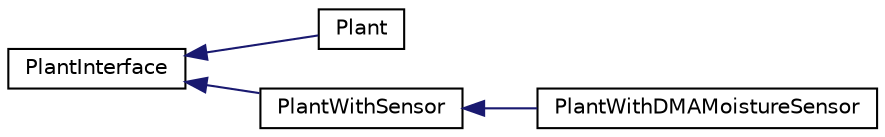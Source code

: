 digraph "Graphical Class Hierarchy"
{
 // LATEX_PDF_SIZE
  edge [fontname="Helvetica",fontsize="10",labelfontname="Helvetica",labelfontsize="10"];
  node [fontname="Helvetica",fontsize="10",shape=record];
  rankdir="LR";
  Node0 [label="PlantInterface",height=0.2,width=0.4,color="black", fillcolor="white", style="filled",URL="$class_plant_interface.html",tooltip=" "];
  Node0 -> Node1 [dir="back",color="midnightblue",fontsize="10",style="solid",fontname="Helvetica"];
  Node1 [label="Plant",height=0.2,width=0.4,color="black", fillcolor="white", style="filled",URL="$class_plant.html",tooltip=" "];
  Node0 -> Node2 [dir="back",color="midnightblue",fontsize="10",style="solid",fontname="Helvetica"];
  Node2 [label="PlantWithSensor",height=0.2,width=0.4,color="black", fillcolor="white", style="filled",URL="$class_plant_with_sensor.html",tooltip=" "];
  Node2 -> Node3 [dir="back",color="midnightblue",fontsize="10",style="solid",fontname="Helvetica"];
  Node3 [label="PlantWithDMAMoistureSensor",height=0.2,width=0.4,color="black", fillcolor="white", style="filled",URL="$class_plant_with_d_m_a_moisture_sensor.html",tooltip=" "];
}
